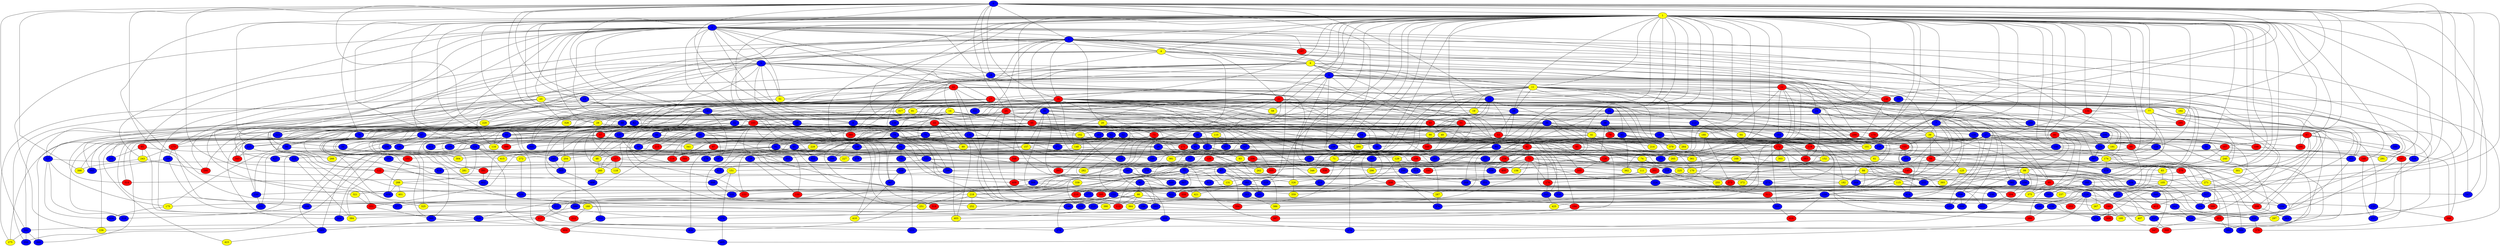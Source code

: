 graph {
0 [style = filled fillcolor = blue];
1 [style = filled fillcolor = yellow];
2 [style = filled fillcolor = blue];
3 [style = filled fillcolor = blue];
4 [style = filled fillcolor = yellow];
5 [style = filled fillcolor = blue];
6 [style = filled fillcolor = yellow];
7 [style = filled fillcolor = blue];
8 [style = filled fillcolor = blue];
9 [style = filled fillcolor = blue];
10 [style = filled fillcolor = blue];
11 [style = filled fillcolor = yellow];
12 [style = filled fillcolor = red];
13 [style = filled fillcolor = blue];
14 [style = filled fillcolor = yellow];
15 [style = filled fillcolor = blue];
16 [style = filled fillcolor = red];
17 [style = filled fillcolor = red];
18 [style = filled fillcolor = blue];
19 [style = filled fillcolor = yellow];
20 [style = filled fillcolor = yellow];
21 [style = filled fillcolor = red];
22 [style = filled fillcolor = red];
23 [style = filled fillcolor = yellow];
24 [style = filled fillcolor = blue];
25 [style = filled fillcolor = red];
26 [style = filled fillcolor = blue];
27 [style = filled fillcolor = blue];
28 [style = filled fillcolor = blue];
29 [style = filled fillcolor = yellow];
30 [style = filled fillcolor = blue];
31 [style = filled fillcolor = red];
32 [style = filled fillcolor = blue];
33 [style = filled fillcolor = red];
34 [style = filled fillcolor = blue];
35 [style = filled fillcolor = blue];
36 [style = filled fillcolor = blue];
37 [style = filled fillcolor = blue];
38 [style = filled fillcolor = blue];
39 [style = filled fillcolor = yellow];
40 [style = filled fillcolor = red];
41 [style = filled fillcolor = yellow];
42 [style = filled fillcolor = blue];
43 [style = filled fillcolor = blue];
44 [style = filled fillcolor = blue];
45 [style = filled fillcolor = blue];
46 [style = filled fillcolor = blue];
47 [style = filled fillcolor = blue];
48 [style = filled fillcolor = yellow];
49 [style = filled fillcolor = yellow];
50 [style = filled fillcolor = blue];
51 [style = filled fillcolor = yellow];
52 [style = filled fillcolor = blue];
53 [style = filled fillcolor = red];
54 [style = filled fillcolor = blue];
55 [style = filled fillcolor = red];
56 [style = filled fillcolor = blue];
57 [style = filled fillcolor = red];
58 [style = filled fillcolor = yellow];
59 [style = filled fillcolor = blue];
60 [style = filled fillcolor = blue];
61 [style = filled fillcolor = yellow];
62 [style = filled fillcolor = red];
63 [style = filled fillcolor = yellow];
64 [style = filled fillcolor = yellow];
65 [style = filled fillcolor = blue];
66 [style = filled fillcolor = red];
67 [style = filled fillcolor = red];
68 [style = filled fillcolor = blue];
69 [style = filled fillcolor = red];
70 [style = filled fillcolor = blue];
71 [style = filled fillcolor = yellow];
72 [style = filled fillcolor = red];
73 [style = filled fillcolor = red];
74 [style = filled fillcolor = yellow];
75 [style = filled fillcolor = blue];
76 [style = filled fillcolor = blue];
77 [style = filled fillcolor = yellow];
78 [style = filled fillcolor = blue];
79 [style = filled fillcolor = red];
80 [style = filled fillcolor = red];
81 [style = filled fillcolor = yellow];
82 [style = filled fillcolor = blue];
83 [style = filled fillcolor = yellow];
84 [style = filled fillcolor = blue];
85 [style = filled fillcolor = red];
86 [style = filled fillcolor = blue];
87 [style = filled fillcolor = blue];
88 [style = filled fillcolor = yellow];
89 [style = filled fillcolor = yellow];
90 [style = filled fillcolor = yellow];
91 [style = filled fillcolor = blue];
92 [style = filled fillcolor = blue];
93 [style = filled fillcolor = red];
94 [style = filled fillcolor = blue];
95 [style = filled fillcolor = red];
96 [style = filled fillcolor = blue];
97 [style = filled fillcolor = red];
98 [style = filled fillcolor = yellow];
99 [style = filled fillcolor = yellow];
100 [style = filled fillcolor = blue];
101 [style = filled fillcolor = yellow];
102 [style = filled fillcolor = red];
103 [style = filled fillcolor = red];
104 [style = filled fillcolor = blue];
105 [style = filled fillcolor = yellow];
106 [style = filled fillcolor = blue];
107 [style = filled fillcolor = red];
108 [style = filled fillcolor = red];
109 [style = filled fillcolor = red];
110 [style = filled fillcolor = yellow];
111 [style = filled fillcolor = yellow];
112 [style = filled fillcolor = red];
113 [style = filled fillcolor = blue];
114 [style = filled fillcolor = red];
115 [style = filled fillcolor = yellow];
116 [style = filled fillcolor = yellow];
117 [style = filled fillcolor = red];
118 [style = filled fillcolor = yellow];
119 [style = filled fillcolor = red];
120 [style = filled fillcolor = red];
121 [style = filled fillcolor = blue];
122 [style = filled fillcolor = red];
123 [style = filled fillcolor = blue];
124 [style = filled fillcolor = blue];
125 [style = filled fillcolor = yellow];
126 [style = filled fillcolor = blue];
127 [style = filled fillcolor = blue];
128 [style = filled fillcolor = red];
129 [style = filled fillcolor = yellow];
130 [style = filled fillcolor = blue];
131 [style = filled fillcolor = yellow];
132 [style = filled fillcolor = blue];
133 [style = filled fillcolor = blue];
134 [style = filled fillcolor = red];
135 [style = filled fillcolor = blue];
136 [style = filled fillcolor = blue];
137 [style = filled fillcolor = blue];
138 [style = filled fillcolor = blue];
139 [style = filled fillcolor = blue];
140 [style = filled fillcolor = blue];
141 [style = filled fillcolor = blue];
142 [style = filled fillcolor = blue];
143 [style = filled fillcolor = blue];
144 [style = filled fillcolor = blue];
145 [style = filled fillcolor = red];
146 [style = filled fillcolor = red];
147 [style = filled fillcolor = blue];
148 [style = filled fillcolor = yellow];
149 [style = filled fillcolor = blue];
150 [style = filled fillcolor = red];
151 [style = filled fillcolor = yellow];
152 [style = filled fillcolor = yellow];
153 [style = filled fillcolor = red];
154 [style = filled fillcolor = blue];
155 [style = filled fillcolor = red];
156 [style = filled fillcolor = yellow];
157 [style = filled fillcolor = yellow];
158 [style = filled fillcolor = blue];
159 [style = filled fillcolor = blue];
160 [style = filled fillcolor = yellow];
161 [style = filled fillcolor = blue];
162 [style = filled fillcolor = yellow];
163 [style = filled fillcolor = blue];
164 [style = filled fillcolor = blue];
165 [style = filled fillcolor = blue];
166 [style = filled fillcolor = red];
167 [style = filled fillcolor = red];
168 [style = filled fillcolor = yellow];
169 [style = filled fillcolor = blue];
170 [style = filled fillcolor = yellow];
171 [style = filled fillcolor = red];
172 [style = filled fillcolor = red];
173 [style = filled fillcolor = red];
174 [style = filled fillcolor = yellow];
175 [style = filled fillcolor = yellow];
176 [style = filled fillcolor = red];
177 [style = filled fillcolor = blue];
178 [style = filled fillcolor = blue];
179 [style = filled fillcolor = red];
180 [style = filled fillcolor = yellow];
181 [style = filled fillcolor = blue];
182 [style = filled fillcolor = yellow];
183 [style = filled fillcolor = blue];
184 [style = filled fillcolor = blue];
185 [style = filled fillcolor = blue];
186 [style = filled fillcolor = blue];
187 [style = filled fillcolor = blue];
188 [style = filled fillcolor = blue];
189 [style = filled fillcolor = blue];
190 [style = filled fillcolor = red];
191 [style = filled fillcolor = yellow];
192 [style = filled fillcolor = yellow];
193 [style = filled fillcolor = red];
194 [style = filled fillcolor = red];
195 [style = filled fillcolor = yellow];
196 [style = filled fillcolor = blue];
197 [style = filled fillcolor = red];
198 [style = filled fillcolor = blue];
199 [style = filled fillcolor = blue];
200 [style = filled fillcolor = blue];
201 [style = filled fillcolor = red];
202 [style = filled fillcolor = blue];
203 [style = filled fillcolor = red];
204 [style = filled fillcolor = yellow];
205 [style = filled fillcolor = blue];
206 [style = filled fillcolor = red];
207 [style = filled fillcolor = blue];
208 [style = filled fillcolor = red];
209 [style = filled fillcolor = blue];
210 [style = filled fillcolor = red];
211 [style = filled fillcolor = blue];
212 [style = filled fillcolor = red];
213 [style = filled fillcolor = blue];
214 [style = filled fillcolor = yellow];
215 [style = filled fillcolor = red];
216 [style = filled fillcolor = blue];
217 [style = filled fillcolor = red];
218 [style = filled fillcolor = yellow];
219 [style = filled fillcolor = blue];
220 [style = filled fillcolor = yellow];
221 [style = filled fillcolor = blue];
222 [style = filled fillcolor = blue];
223 [style = filled fillcolor = blue];
224 [style = filled fillcolor = blue];
225 [style = filled fillcolor = yellow];
226 [style = filled fillcolor = blue];
227 [style = filled fillcolor = yellow];
228 [style = filled fillcolor = blue];
229 [style = filled fillcolor = yellow];
230 [style = filled fillcolor = blue];
231 [style = filled fillcolor = blue];
232 [style = filled fillcolor = blue];
233 [style = filled fillcolor = blue];
234 [style = filled fillcolor = blue];
235 [style = filled fillcolor = blue];
236 [style = filled fillcolor = yellow];
237 [style = filled fillcolor = yellow];
238 [style = filled fillcolor = blue];
239 [style = filled fillcolor = blue];
240 [style = filled fillcolor = yellow];
241 [style = filled fillcolor = blue];
242 [style = filled fillcolor = blue];
243 [style = filled fillcolor = yellow];
244 [style = filled fillcolor = blue];
245 [style = filled fillcolor = blue];
246 [style = filled fillcolor = blue];
247 [style = filled fillcolor = blue];
248 [style = filled fillcolor = red];
249 [style = filled fillcolor = blue];
250 [style = filled fillcolor = blue];
251 [style = filled fillcolor = yellow];
252 [style = filled fillcolor = yellow];
253 [style = filled fillcolor = red];
254 [style = filled fillcolor = blue];
255 [style = filled fillcolor = yellow];
256 [style = filled fillcolor = blue];
257 [style = filled fillcolor = blue];
258 [style = filled fillcolor = red];
259 [style = filled fillcolor = blue];
260 [style = filled fillcolor = yellow];
261 [style = filled fillcolor = blue];
262 [style = filled fillcolor = yellow];
263 [style = filled fillcolor = red];
264 [style = filled fillcolor = yellow];
265 [style = filled fillcolor = yellow];
266 [style = filled fillcolor = yellow];
267 [style = filled fillcolor = yellow];
268 [style = filled fillcolor = blue];
269 [style = filled fillcolor = blue];
270 [style = filled fillcolor = blue];
271 [style = filled fillcolor = yellow];
272 [style = filled fillcolor = yellow];
273 [style = filled fillcolor = blue];
274 [style = filled fillcolor = blue];
275 [style = filled fillcolor = yellow];
276 [style = filled fillcolor = red];
277 [style = filled fillcolor = blue];
278 [style = filled fillcolor = blue];
279 [style = filled fillcolor = blue];
280 [style = filled fillcolor = blue];
281 [style = filled fillcolor = yellow];
282 [style = filled fillcolor = yellow];
283 [style = filled fillcolor = blue];
284 [style = filled fillcolor = yellow];
285 [style = filled fillcolor = red];
286 [style = filled fillcolor = red];
287 [style = filled fillcolor = yellow];
288 [style = filled fillcolor = yellow];
289 [style = filled fillcolor = blue];
290 [style = filled fillcolor = red];
291 [style = filled fillcolor = yellow];
292 [style = filled fillcolor = blue];
293 [style = filled fillcolor = blue];
294 [style = filled fillcolor = red];
295 [style = filled fillcolor = red];
296 [style = filled fillcolor = yellow];
297 [style = filled fillcolor = yellow];
298 [style = filled fillcolor = red];
299 [style = filled fillcolor = red];
300 [style = filled fillcolor = blue];
301 [style = filled fillcolor = yellow];
302 [style = filled fillcolor = blue];
303 [style = filled fillcolor = yellow];
304 [style = filled fillcolor = yellow];
305 [style = filled fillcolor = blue];
306 [style = filled fillcolor = blue];
307 [style = filled fillcolor = blue];
308 [style = filled fillcolor = blue];
309 [style = filled fillcolor = red];
310 [style = filled fillcolor = blue];
311 [style = filled fillcolor = red];
312 [style = filled fillcolor = blue];
313 [style = filled fillcolor = blue];
314 [style = filled fillcolor = red];
315 [style = filled fillcolor = blue];
316 [style = filled fillcolor = blue];
317 [style = filled fillcolor = yellow];
318 [style = filled fillcolor = blue];
319 [style = filled fillcolor = red];
320 [style = filled fillcolor = blue];
321 [style = filled fillcolor = yellow];
322 [style = filled fillcolor = blue];
323 [style = filled fillcolor = blue];
324 [style = filled fillcolor = blue];
325 [style = filled fillcolor = yellow];
326 [style = filled fillcolor = yellow];
327 [style = filled fillcolor = blue];
328 [style = filled fillcolor = yellow];
329 [style = filled fillcolor = blue];
330 [style = filled fillcolor = blue];
331 [style = filled fillcolor = red];
332 [style = filled fillcolor = blue];
333 [style = filled fillcolor = blue];
334 [style = filled fillcolor = blue];
335 [style = filled fillcolor = blue];
336 [style = filled fillcolor = blue];
337 [style = filled fillcolor = blue];
338 [style = filled fillcolor = red];
339 [style = filled fillcolor = yellow];
340 [style = filled fillcolor = blue];
341 [style = filled fillcolor = yellow];
342 [style = filled fillcolor = blue];
343 [style = filled fillcolor = red];
344 [style = filled fillcolor = red];
345 [style = filled fillcolor = blue];
346 [style = filled fillcolor = yellow];
347 [style = filled fillcolor = red];
348 [style = filled fillcolor = red];
349 [style = filled fillcolor = red];
350 [style = filled fillcolor = blue];
351 [style = filled fillcolor = blue];
352 [style = filled fillcolor = blue];
353 [style = filled fillcolor = red];
354 [style = filled fillcolor = blue];
355 [style = filled fillcolor = red];
356 [style = filled fillcolor = blue];
357 [style = filled fillcolor = blue];
358 [style = filled fillcolor = red];
359 [style = filled fillcolor = yellow];
360 [style = filled fillcolor = blue];
361 [style = filled fillcolor = yellow];
362 [style = filled fillcolor = yellow];
363 [style = filled fillcolor = blue];
364 [style = filled fillcolor = yellow];
365 [style = filled fillcolor = blue];
366 [style = filled fillcolor = blue];
367 [style = filled fillcolor = blue];
368 [style = filled fillcolor = red];
369 [style = filled fillcolor = blue];
370 [style = filled fillcolor = blue];
371 [style = filled fillcolor = blue];
372 [style = filled fillcolor = yellow];
373 [style = filled fillcolor = red];
374 [style = filled fillcolor = blue];
375 [style = filled fillcolor = yellow];
376 [style = filled fillcolor = blue];
377 [style = filled fillcolor = blue];
378 [style = filled fillcolor = red];
379 [style = filled fillcolor = yellow];
380 [style = filled fillcolor = red];
381 [style = filled fillcolor = yellow];
382 [style = filled fillcolor = blue];
383 [style = filled fillcolor = red];
384 [style = filled fillcolor = yellow];
385 [style = filled fillcolor = blue];
386 [style = filled fillcolor = yellow];
387 [style = filled fillcolor = red];
388 [style = filled fillcolor = red];
389 [style = filled fillcolor = blue];
390 [style = filled fillcolor = yellow];
391 [style = filled fillcolor = red];
392 [style = filled fillcolor = blue];
393 [style = filled fillcolor = yellow];
394 [style = filled fillcolor = red];
395 [style = filled fillcolor = blue];
396 [style = filled fillcolor = red];
397 [style = filled fillcolor = blue];
398 [style = filled fillcolor = yellow];
399 [style = filled fillcolor = red];
400 [style = filled fillcolor = red];
401 [style = filled fillcolor = yellow];
402 [style = filled fillcolor = blue];
403 [style = filled fillcolor = yellow];
404 [style = filled fillcolor = red];
405 [style = filled fillcolor = blue];
406 [style = filled fillcolor = blue];
407 [style = filled fillcolor = yellow];
408 [style = filled fillcolor = blue];
409 [style = filled fillcolor = red];
410 [style = filled fillcolor = yellow];
411 [style = filled fillcolor = blue];
412 [style = filled fillcolor = red];
413 [style = filled fillcolor = blue];
414 [style = filled fillcolor = blue];
415 [style = filled fillcolor = yellow];
416 [style = filled fillcolor = red];
417 [style = filled fillcolor = blue];
418 [style = filled fillcolor = blue];
419 [style = filled fillcolor = blue];
420 [style = filled fillcolor = blue];
421 [style = filled fillcolor = yellow];
422 [style = filled fillcolor = blue];
423 [style = filled fillcolor = yellow];
424 [style = filled fillcolor = blue];
425 [style = filled fillcolor = yellow];
426 [style = filled fillcolor = blue];
427 [style = filled fillcolor = blue];
0 -- 10;
0 -- 13;
0 -- 16;
0 -- 18;
0 -- 25;
0 -- 67;
0 -- 68;
0 -- 106;
0 -- 117;
0 -- 119;
0 -- 125;
0 -- 134;
0 -- 146;
0 -- 8;
0 -- 3;
0 -- 2;
0 -- 1;
0 -- 237;
0 -- 241;
0 -- 291;
0 -- 294;
0 -- 398;
0 -- 408;
0 -- 420;
0 -- 422;
1 -- 2;
1 -- 3;
1 -- 4;
1 -- 5;
1 -- 6;
1 -- 7;
1 -- 9;
1 -- 11;
1 -- 12;
1 -- 16;
1 -- 21;
1 -- 24;
1 -- 26;
1 -- 29;
1 -- 30;
1 -- 34;
1 -- 35;
1 -- 44;
1 -- 53;
1 -- 54;
1 -- 56;
1 -- 58;
1 -- 59;
1 -- 62;
1 -- 67;
1 -- 76;
1 -- 77;
1 -- 80;
1 -- 83;
1 -- 89;
1 -- 99;
1 -- 101;
1 -- 103;
1 -- 104;
1 -- 105;
1 -- 108;
1 -- 109;
1 -- 111;
1 -- 113;
1 -- 123;
1 -- 124;
1 -- 134;
1 -- 140;
1 -- 154;
1 -- 156;
1 -- 166;
1 -- 167;
1 -- 179;
1 -- 181;
1 -- 187;
1 -- 188;
1 -- 206;
1 -- 211;
1 -- 240;
1 -- 247;
1 -- 265;
1 -- 280;
1 -- 295;
1 -- 319;
1 -- 336;
1 -- 361;
1 -- 363;
1 -- 393;
1 -- 397;
1 -- 399;
1 -- 403;
1 -- 404;
1 -- 410;
2 -- 3;
2 -- 4;
2 -- 5;
2 -- 7;
2 -- 15;
2 -- 17;
2 -- 18;
2 -- 21;
2 -- 22;
2 -- 23;
2 -- 29;
2 -- 33;
2 -- 47;
2 -- 51;
2 -- 69;
2 -- 85;
2 -- 137;
2 -- 143;
2 -- 144;
2 -- 173;
2 -- 184;
2 -- 197;
2 -- 236;
2 -- 243;
2 -- 319;
2 -- 321;
3 -- 4;
3 -- 6;
3 -- 11;
3 -- 14;
3 -- 16;
3 -- 20;
3 -- 57;
3 -- 116;
3 -- 121;
3 -- 146;
3 -- 191;
3 -- 197;
3 -- 217;
3 -- 220;
3 -- 247;
3 -- 249;
3 -- 269;
3 -- 291;
3 -- 309;
3 -- 332;
3 -- 427;
4 -- 6;
4 -- 18;
4 -- 100;
4 -- 103;
4 -- 122;
4 -- 169;
4 -- 205;
4 -- 365;
4 -- 378;
5 -- 8;
5 -- 9;
5 -- 15;
5 -- 40;
5 -- 51;
5 -- 96;
5 -- 123;
5 -- 183;
5 -- 223;
5 -- 266;
5 -- 290;
5 -- 296;
5 -- 304;
5 -- 365;
5 -- 395;
6 -- 8;
6 -- 9;
6 -- 11;
6 -- 24;
6 -- 29;
6 -- 39;
6 -- 70;
6 -- 84;
6 -- 234;
6 -- 257;
6 -- 317;
6 -- 350;
7 -- 39;
7 -- 115;
7 -- 311;
7 -- 351;
7 -- 368;
7 -- 380;
7 -- 390;
8 -- 28;
8 -- 36;
8 -- 48;
8 -- 78;
8 -- 135;
8 -- 215;
9 -- 12;
9 -- 13;
9 -- 37;
9 -- 46;
9 -- 82;
9 -- 129;
9 -- 148;
9 -- 201;
9 -- 226;
9 -- 326;
9 -- 352;
9 -- 379;
9 -- 382;
10 -- 30;
10 -- 93;
10 -- 149;
10 -- 314;
10 -- 323;
11 -- 17;
11 -- 19;
11 -- 26;
11 -- 73;
11 -- 75;
11 -- 120;
11 -- 136;
11 -- 146;
11 -- 192;
11 -- 226;
11 -- 264;
11 -- 299;
11 -- 346;
11 -- 374;
11 -- 379;
11 -- 425;
12 -- 13;
12 -- 71;
12 -- 74;
12 -- 100;
12 -- 130;
12 -- 158;
12 -- 164;
12 -- 180;
12 -- 248;
12 -- 366;
12 -- 376;
13 -- 19;
13 -- 25;
13 -- 41;
13 -- 69;
13 -- 77;
13 -- 90;
13 -- 140;
13 -- 192;
13 -- 193;
13 -- 246;
13 -- 249;
13 -- 357;
14 -- 28;
14 -- 32;
14 -- 35;
14 -- 42;
14 -- 46;
14 -- 113;
14 -- 136;
14 -- 328;
14 -- 418;
15 -- 63;
15 -- 86;
15 -- 380;
15 -- 383;
15 -- 399;
16 -- 26;
16 -- 39;
16 -- 55;
16 -- 57;
16 -- 58;
16 -- 73;
16 -- 81;
16 -- 96;
16 -- 118;
16 -- 134;
16 -- 137;
16 -- 143;
16 -- 148;
16 -- 155;
16 -- 192;
16 -- 209;
16 -- 252;
16 -- 284;
16 -- 287;
16 -- 302;
16 -- 310;
16 -- 342;
16 -- 343;
16 -- 348;
16 -- 376;
16 -- 413;
16 -- 415;
17 -- 19;
17 -- 43;
17 -- 54;
17 -- 74;
17 -- 81;
17 -- 90;
17 -- 108;
17 -- 117;
17 -- 122;
17 -- 127;
17 -- 133;
17 -- 222;
17 -- 254;
17 -- 290;
17 -- 295;
17 -- 332;
17 -- 417;
18 -- 27;
18 -- 68;
18 -- 92;
19 -- 40;
19 -- 155;
20 -- 45;
20 -- 50;
20 -- 52;
20 -- 53;
20 -- 57;
20 -- 91;
20 -- 107;
20 -- 130;
20 -- 238;
20 -- 282;
20 -- 293;
20 -- 314;
20 -- 341;
21 -- 25;
21 -- 30;
21 -- 31;
21 -- 35;
21 -- 38;
21 -- 44;
21 -- 45;
21 -- 52;
21 -- 76;
21 -- 110;
21 -- 143;
21 -- 145;
21 -- 150;
21 -- 162;
21 -- 163;
21 -- 182;
21 -- 183;
21 -- 214;
21 -- 245;
21 -- 317;
21 -- 342;
21 -- 397;
21 -- 412;
22 -- 23;
22 -- 24;
22 -- 37;
22 -- 41;
22 -- 51;
22 -- 93;
22 -- 112;
22 -- 135;
22 -- 173;
22 -- 279;
22 -- 302;
22 -- 305;
23 -- 34;
23 -- 127;
23 -- 152;
23 -- 160;
23 -- 275;
23 -- 328;
24 -- 33;
24 -- 71;
24 -- 101;
24 -- 300;
24 -- 383;
25 -- 32;
25 -- 55;
25 -- 102;
25 -- 169;
25 -- 213;
25 -- 232;
25 -- 367;
25 -- 394;
26 -- 27;
26 -- 53;
26 -- 55;
26 -- 338;
26 -- 340;
27 -- 28;
27 -- 66;
27 -- 84;
27 -- 95;
27 -- 112;
27 -- 158;
27 -- 167;
27 -- 171;
27 -- 172;
27 -- 226;
27 -- 233;
27 -- 256;
27 -- 388;
27 -- 419;
28 -- 48;
28 -- 129;
28 -- 138;
28 -- 176;
28 -- 265;
28 -- 381;
29 -- 86;
29 -- 102;
29 -- 204;
29 -- 306;
30 -- 31;
30 -- 48;
30 -- 92;
30 -- 132;
30 -- 147;
30 -- 157;
30 -- 165;
30 -- 229;
30 -- 277;
30 -- 355;
30 -- 398;
31 -- 36;
31 -- 47;
31 -- 61;
31 -- 64;
31 -- 90;
31 -- 95;
31 -- 164;
31 -- 212;
31 -- 274;
31 -- 292;
32 -- 45;
32 -- 46;
32 -- 273;
32 -- 324;
33 -- 49;
33 -- 67;
33 -- 70;
33 -- 89;
33 -- 124;
33 -- 151;
33 -- 162;
33 -- 179;
33 -- 180;
33 -- 198;
33 -- 380;
33 -- 403;
33 -- 423;
34 -- 38;
34 -- 174;
34 -- 268;
34 -- 371;
34 -- 396;
35 -- 49;
35 -- 50;
35 -- 65;
35 -- 100;
35 -- 114;
35 -- 154;
35 -- 161;
35 -- 178;
35 -- 240;
35 -- 244;
35 -- 271;
35 -- 274;
35 -- 277;
35 -- 361;
36 -- 37;
36 -- 60;
36 -- 119;
36 -- 153;
37 -- 154;
37 -- 206;
37 -- 249;
37 -- 270;
37 -- 427;
38 -- 41;
38 -- 42;
38 -- 43;
38 -- 72;
38 -- 79;
38 -- 170;
39 -- 66;
39 -- 125;
39 -- 142;
39 -- 147;
39 -- 155;
39 -- 271;
39 -- 375;
40 -- 49;
40 -- 56;
40 -- 163;
40 -- 172;
40 -- 374;
41 -- 61;
41 -- 84;
41 -- 166;
41 -- 215;
41 -- 387;
42 -- 44;
42 -- 97;
42 -- 157;
42 -- 194;
42 -- 260;
42 -- 359;
43 -- 69;
43 -- 94;
43 -- 152;
43 -- 172;
43 -- 362;
43 -- 385;
45 -- 65;
45 -- 116;
45 -- 124;
45 -- 173;
45 -- 199;
45 -- 256;
45 -- 346;
45 -- 399;
46 -- 50;
46 -- 62;
46 -- 153;
46 -- 262;
46 -- 304;
47 -- 56;
47 -- 223;
47 -- 256;
47 -- 281;
47 -- 312;
47 -- 352;
48 -- 260;
49 -- 62;
49 -- 88;
49 -- 106;
49 -- 188;
49 -- 284;
50 -- 102;
50 -- 200;
51 -- 224;
51 -- 241;
52 -- 89;
52 -- 109;
52 -- 148;
52 -- 178;
52 -- 207;
52 -- 306;
53 -- 149;
53 -- 170;
53 -- 239;
53 -- 347;
54 -- 145;
54 -- 239;
54 -- 284;
55 -- 60;
55 -- 70;
55 -- 73;
55 -- 76;
55 -- 80;
55 -- 91;
55 -- 110;
55 -- 162;
55 -- 171;
55 -- 199;
55 -- 239;
55 -- 275;
56 -- 360;
57 -- 59;
57 -- 157;
57 -- 231;
57 -- 289;
59 -- 240;
60 -- 61;
60 -- 63;
60 -- 228;
60 -- 246;
61 -- 99;
62 -- 66;
62 -- 72;
62 -- 129;
62 -- 165;
62 -- 258;
62 -- 277;
62 -- 334;
62 -- 351;
63 -- 386;
64 -- 238;
65 -- 74;
65 -- 111;
65 -- 251;
65 -- 322;
65 -- 350;
65 -- 415;
66 -- 83;
66 -- 88;
66 -- 159;
67 -- 107;
67 -- 140;
67 -- 166;
67 -- 280;
67 -- 298;
67 -- 301;
67 -- 385;
67 -- 396;
68 -- 78;
68 -- 110;
68 -- 116;
68 -- 227;
68 -- 236;
68 -- 299;
68 -- 325;
68 -- 341;
68 -- 360;
69 -- 152;
69 -- 237;
69 -- 248;
70 -- 87;
70 -- 91;
70 -- 93;
70 -- 106;
70 -- 218;
70 -- 223;
70 -- 276;
70 -- 369;
71 -- 88;
71 -- 310;
71 -- 426;
72 -- 75;
72 -- 87;
72 -- 105;
72 -- 125;
72 -- 131;
72 -- 145;
72 -- 151;
72 -- 156;
72 -- 170;
72 -- 176;
72 -- 224;
72 -- 251;
72 -- 263;
72 -- 276;
72 -- 281;
72 -- 301;
72 -- 355;
72 -- 382;
72 -- 386;
72 -- 400;
72 -- 418;
73 -- 228;
73 -- 282;
74 -- 111;
74 -- 216;
74 -- 225;
75 -- 123;
75 -- 210;
75 -- 217;
75 -- 306;
75 -- 307;
75 -- 409;
75 -- 422;
76 -- 96;
76 -- 402;
77 -- 195;
77 -- 250;
77 -- 287;
77 -- 295;
77 -- 354;
78 -- 94;
78 -- 229;
78 -- 339;
78 -- 345;
78 -- 371;
78 -- 402;
79 -- 144;
79 -- 214;
79 -- 264;
80 -- 107;
80 -- 286;
80 -- 348;
81 -- 103;
81 -- 128;
81 -- 369;
82 -- 161;
82 -- 312;
82 -- 391;
83 -- 105;
84 -- 208;
84 -- 304;
84 -- 327;
84 -- 330;
84 -- 364;
85 -- 202;
85 -- 205;
85 -- 243;
85 -- 329;
86 -- 94;
86 -- 97;
86 -- 101;
86 -- 114;
86 -- 281;
86 -- 344;
86 -- 413;
87 -- 92;
87 -- 181;
87 -- 185;
87 -- 394;
88 -- 95;
88 -- 115;
88 -- 182;
88 -- 285;
89 -- 227;
89 -- 228;
90 -- 200;
90 -- 201;
90 -- 349;
91 -- 117;
91 -- 126;
91 -- 168;
91 -- 344;
91 -- 348;
91 -- 426;
92 -- 98;
92 -- 327;
92 -- 358;
93 -- 258;
93 -- 361;
94 -- 121;
94 -- 142;
94 -- 331;
94 -- 409;
95 -- 126;
95 -- 153;
95 -- 177;
95 -- 375;
95 -- 407;
96 -- 138;
96 -- 175;
97 -- 114;
97 -- 141;
97 -- 178;
98 -- 112;
98 -- 139;
98 -- 175;
98 -- 196;
98 -- 211;
98 -- 298;
98 -- 316;
98 -- 364;
99 -- 104;
99 -- 177;
99 -- 209;
99 -- 221;
99 -- 242;
99 -- 347;
99 -- 412;
100 -- 109;
100 -- 191;
100 -- 229;
102 -- 408;
103 -- 118;
103 -- 137;
103 -- 163;
103 -- 177;
103 -- 196;
103 -- 203;
103 -- 322;
103 -- 323;
103 -- 325;
103 -- 364;
104 -- 294;
105 -- 219;
105 -- 285;
105 -- 297;
106 -- 108;
106 -- 183;
106 -- 381;
107 -- 185;
107 -- 234;
107 -- 279;
108 -- 122;
108 -- 294;
108 -- 313;
109 -- 291;
110 -- 120;
110 -- 147;
110 -- 357;
111 -- 131;
111 -- 176;
111 -- 224;
111 -- 232;
113 -- 119;
113 -- 258;
115 -- 150;
115 -- 159;
115 -- 237;
115 -- 335;
115 -- 368;
115 -- 414;
117 -- 118;
117 -- 156;
117 -- 260;
119 -- 128;
119 -- 253;
119 -- 383;
120 -- 141;
120 -- 181;
120 -- 270;
121 -- 246;
121 -- 330;
121 -- 373;
121 -- 391;
121 -- 417;
122 -- 267;
122 -- 288;
122 -- 384;
123 -- 261;
124 -- 132;
124 -- 159;
124 -- 198;
124 -- 222;
124 -- 245;
124 -- 272;
124 -- 288;
124 -- 404;
125 -- 194;
126 -- 133;
126 -- 139;
126 -- 160;
126 -- 190;
126 -- 195;
126 -- 253;
126 -- 405;
127 -- 175;
127 -- 318;
127 -- 355;
127 -- 424;
128 -- 203;
129 -- 193;
129 -- 244;
129 -- 359;
130 -- 414;
131 -- 132;
132 -- 194;
132 -- 213;
132 -- 235;
132 -- 242;
132 -- 250;
132 -- 252;
132 -- 293;
132 -- 319;
133 -- 257;
133 -- 396;
134 -- 238;
134 -- 419;
135 -- 186;
135 -- 322;
135 -- 379;
137 -- 259;
137 -- 365;
138 -- 150;
139 -- 286;
139 -- 324;
139 -- 374;
140 -- 168;
140 -- 297;
140 -- 315;
141 -- 211;
141 -- 293;
141 -- 333;
141 -- 421;
142 -- 221;
143 -- 187;
143 -- 202;
143 -- 220;
143 -- 263;
145 -- 269;
145 -- 334;
145 -- 337;
145 -- 373;
146 -- 230;
146 -- 262;
147 -- 204;
147 -- 235;
147 -- 244;
147 -- 336;
148 -- 187;
148 -- 206;
149 -- 232;
149 -- 279;
149 -- 352;
151 -- 308;
151 -- 370;
152 -- 184;
152 -- 225;
152 -- 255;
152 -- 346;
155 -- 167;
155 -- 254;
155 -- 272;
155 -- 354;
155 -- 414;
157 -- 200;
157 -- 302;
157 -- 324;
157 -- 387;
158 -- 174;
158 -- 227;
158 -- 353;
159 -- 184;
159 -- 186;
159 -- 198;
159 -- 267;
159 -- 309;
159 -- 394;
159 -- 416;
160 -- 212;
160 -- 320;
160 -- 329;
161 -- 174;
161 -- 264;
162 -- 216;
162 -- 263;
162 -- 307;
162 -- 341;
163 -- 171;
163 -- 367;
165 -- 296;
167 -- 389;
167 -- 407;
169 -- 191;
170 -- 255;
170 -- 326;
170 -- 393;
171 -- 261;
172 -- 182;
172 -- 190;
172 -- 207;
172 -- 269;
172 -- 286;
172 -- 303;
172 -- 372;
173 -- 189;
173 -- 243;
173 -- 377;
174 -- 193;
174 -- 298;
174 -- 329;
174 -- 392;
174 -- 419;
175 -- 424;
176 -- 345;
177 -- 278;
180 -- 362;
180 -- 373;
181 -- 199;
181 -- 209;
181 -- 218;
181 -- 230;
181 -- 261;
181 -- 283;
181 -- 421;
182 -- 210;
182 -- 247;
183 -- 400;
184 -- 297;
185 -- 219;
185 -- 292;
188 -- 201;
188 -- 203;
188 -- 335;
188 -- 370;
189 -- 278;
189 -- 342;
190 -- 195;
190 -- 205;
190 -- 309;
192 -- 356;
193 -- 333;
194 -- 337;
194 -- 410;
197 -- 299;
198 -- 318;
199 -- 231;
201 -- 311;
203 -- 208;
203 -- 255;
204 -- 305;
205 -- 236;
205 -- 274;
205 -- 278;
205 -- 347;
206 -- 218;
206 -- 259;
206 -- 262;
206 -- 338;
206 -- 363;
207 -- 270;
207 -- 282;
208 -- 213;
208 -- 287;
209 -- 233;
209 -- 300;
210 -- 289;
211 -- 217;
213 -- 403;
215 -- 245;
216 -- 233;
216 -- 372;
217 -- 221;
217 -- 241;
218 -- 251;
218 -- 252;
218 -- 390;
219 -- 267;
222 -- 384;
223 -- 331;
223 -- 343;
224 -- 311;
225 -- 268;
225 -- 273;
226 -- 397;
229 -- 417;
232 -- 411;
234 -- 320;
238 -- 276;
238 -- 296;
239 -- 424;
240 -- 250;
241 -- 275;
241 -- 350;
241 -- 369;
242 -- 316;
242 -- 353;
243 -- 290;
243 -- 398;
244 -- 268;
244 -- 271;
244 -- 339;
245 -- 305;
246 -- 314;
246 -- 315;
248 -- 257;
254 -- 308;
255 -- 300;
256 -- 266;
258 -- 336;
258 -- 362;
259 -- 367;
260 -- 406;
262 -- 351;
270 -- 326;
271 -- 330;
271 -- 389;
272 -- 420;
273 -- 320;
273 -- 420;
276 -- 316;
276 -- 382;
283 -- 386;
285 -- 325;
287 -- 376;
288 -- 401;
288 -- 408;
288 -- 422;
289 -- 370;
289 -- 384;
293 -- 312;
293 -- 407;
294 -- 411;
298 -- 363;
299 -- 354;
299 -- 381;
299 -- 392;
302 -- 337;
305 -- 406;
306 -- 321;
306 -- 340;
308 -- 335;
310 -- 345;
310 -- 358;
311 -- 395;
312 -- 404;
316 -- 389;
317 -- 318;
317 -- 357;
320 -- 378;
321 -- 331;
326 -- 359;
327 -- 356;
327 -- 388;
329 -- 385;
331 -- 360;
334 -- 356;
335 -- 377;
337 -- 368;
340 -- 412;
345 -- 425;
348 -- 409;
353 -- 392;
360 -- 426;
366 -- 375;
367 -- 410;
370 -- 405;
382 -- 411;
385 -- 423;
386 -- 387;
391 -- 402;
395 -- 416;
404 -- 405;
}
